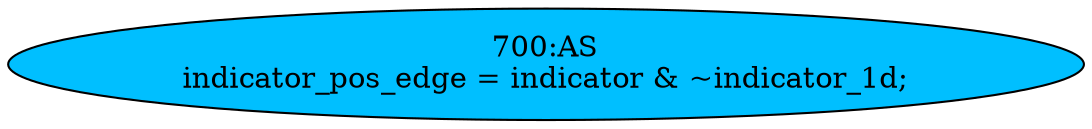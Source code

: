 strict digraph "" {
	node [label="\N"];
	"700:AS"	 [ast="<pyverilog.vparser.ast.Assign object at 0x7f0b055a4c50>",
		def_var="['indicator_pos_edge']",
		fillcolor=deepskyblue,
		label="700:AS
indicator_pos_edge = indicator & ~indicator_1d;",
		statements="[]",
		style=filled,
		typ=Assign,
		use_var="['indicator', 'indicator_1d']"];
}
